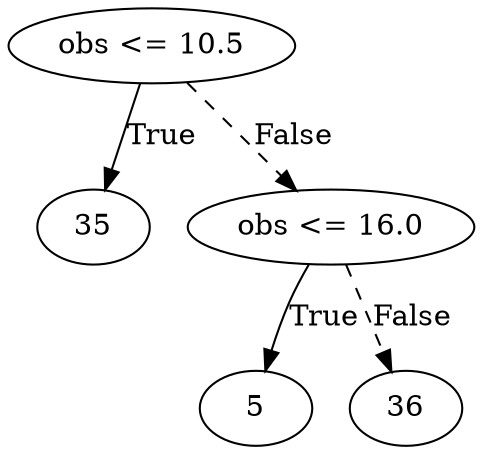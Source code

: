 digraph {
0 [label="obs <= 10.5"];
1 [label="35"];
0 -> 1 [label="True"];
2 [label="obs <= 16.0"];
3 [label="5"];
2 -> 3 [label="True"];
4 [label="36"];
2 -> 4 [style="dashed", label="False"];
0 -> 2 [style="dashed", label="False"];

}